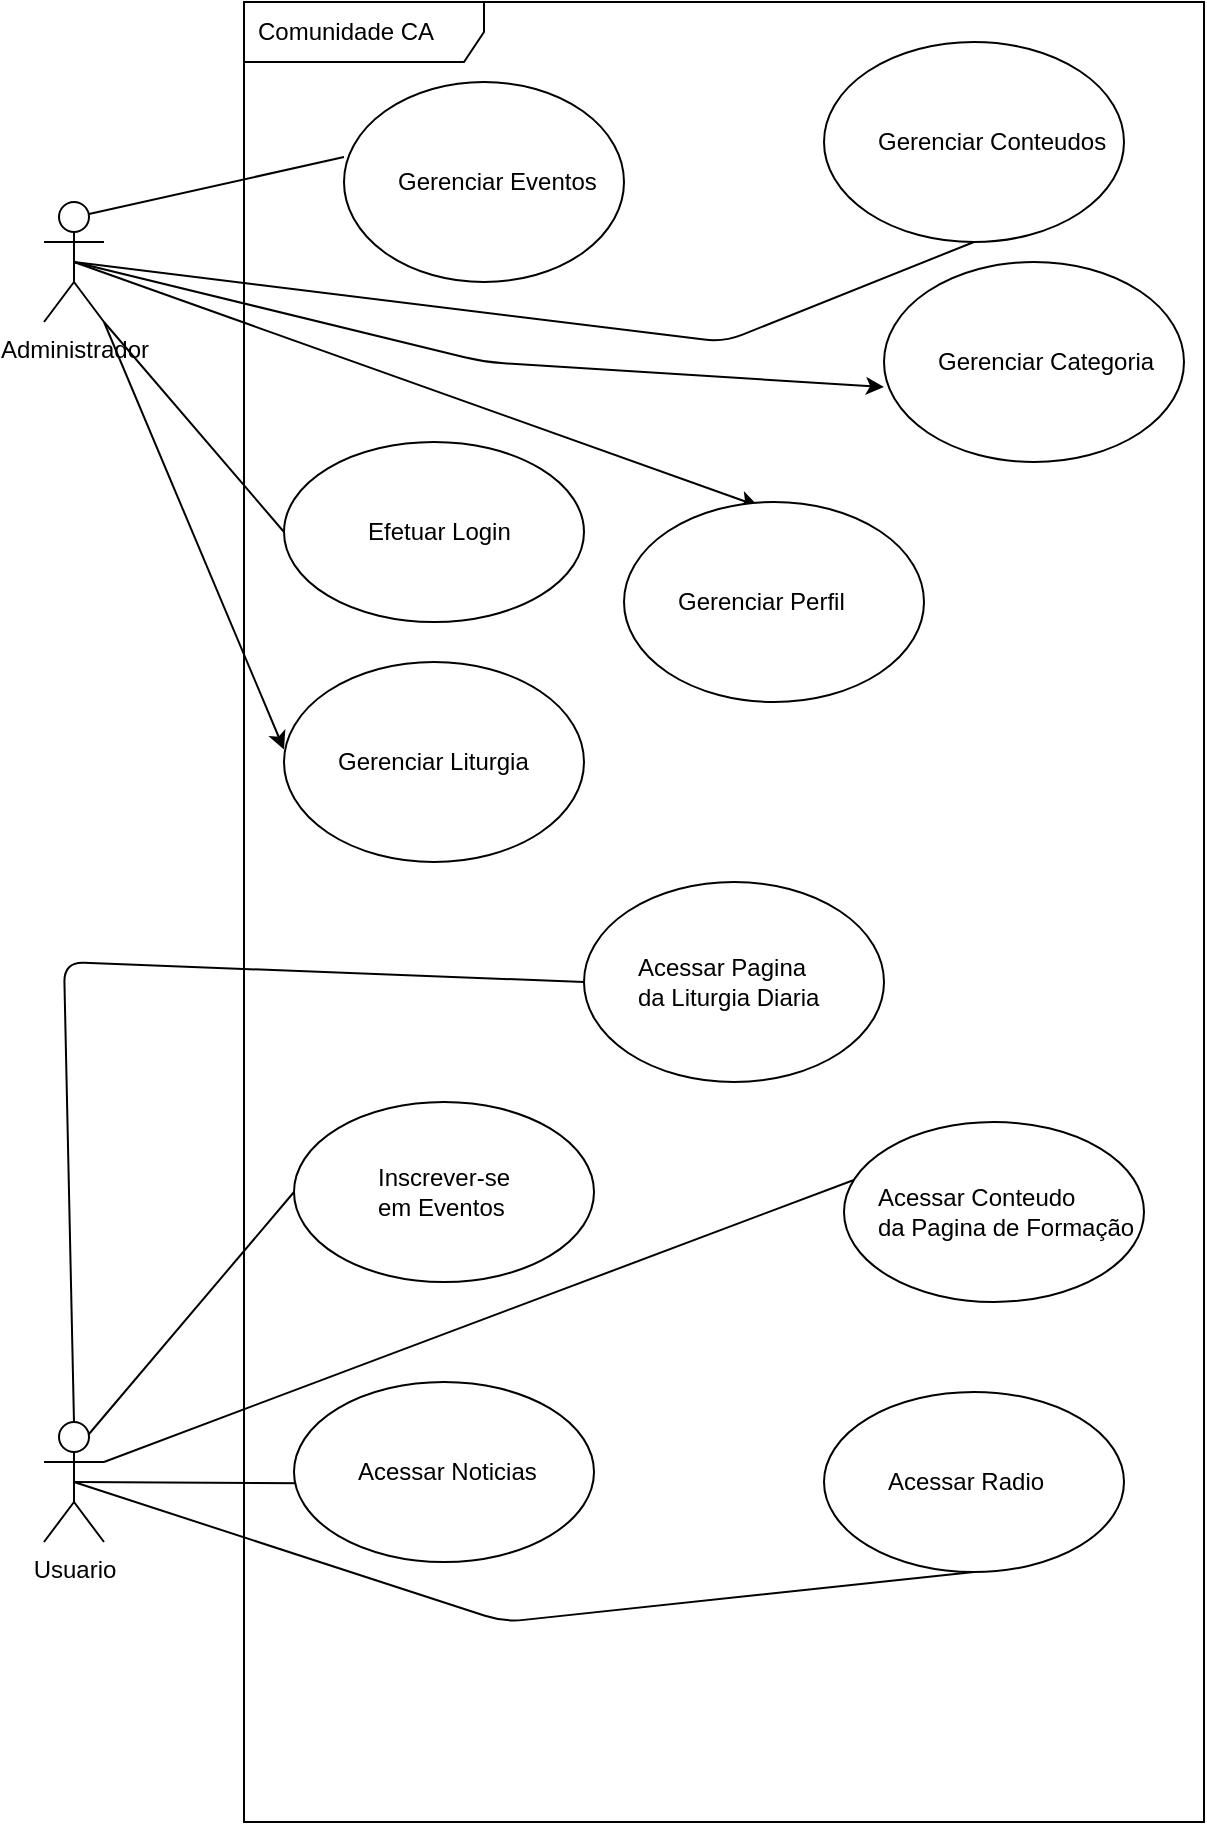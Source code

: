 <mxfile>
    <diagram id="0hxxPOFm6Uc_w8TaYOb-" name="Visão Geral - Dominio">
        <mxGraphModel dx="940" dy="531" grid="1" gridSize="10" guides="1" tooltips="1" connect="1" arrows="1" fold="1" page="1" pageScale="1" pageWidth="850" pageHeight="1100" math="0" shadow="0">
            <root>
                <mxCell id="0"/>
                <mxCell id="1" parent="0"/>
                <mxCell id="2" value="Comunidade CA" style="shape=umlFrame;whiteSpace=wrap;html=1;width=120;height=30;boundedLbl=1;verticalAlign=middle;align=left;spacingLeft=5;" parent="1" vertex="1">
                    <mxGeometry x="260" y="80" width="480" height="910" as="geometry"/>
                </mxCell>
                <mxCell id="36" style="edgeStyle=none;html=1;exitX=0.75;exitY=0.1;exitDx=0;exitDy=0;exitPerimeter=0;entryX=0;entryY=0;entryDx=0;entryDy=0;endArrow=none;endFill=0;" parent="1" source="3" target="9" edge="1">
                    <mxGeometry relative="1" as="geometry"/>
                </mxCell>
                <mxCell id="37" style="edgeStyle=none;html=1;exitX=0.5;exitY=0.5;exitDx=0;exitDy=0;exitPerimeter=0;entryX=0.5;entryY=1;entryDx=0;entryDy=0;endArrow=none;endFill=0;" parent="1" source="3" target="14" edge="1">
                    <mxGeometry relative="1" as="geometry">
                        <Array as="points">
                            <mxPoint x="500" y="250"/>
                        </Array>
                    </mxGeometry>
                </mxCell>
                <mxCell id="38" style="edgeStyle=none;html=1;exitX=1;exitY=1;exitDx=0;exitDy=0;exitPerimeter=0;entryX=0;entryY=0.5;entryDx=0;entryDy=0;endArrow=none;endFill=0;" parent="1" source="3" target="12" edge="1">
                    <mxGeometry relative="1" as="geometry"/>
                </mxCell>
                <mxCell id="56" style="edgeStyle=none;html=1;exitX=0.5;exitY=0.5;exitDx=0;exitDy=0;exitPerimeter=0;entryX=0;entryY=1;entryDx=0;entryDy=0;" edge="1" parent="1" source="3" target="53">
                    <mxGeometry relative="1" as="geometry">
                        <Array as="points">
                            <mxPoint x="380" y="260"/>
                        </Array>
                    </mxGeometry>
                </mxCell>
                <mxCell id="57" style="edgeStyle=none;html=1;exitX=1;exitY=1;exitDx=0;exitDy=0;exitPerimeter=0;entryX=0;entryY=0.25;entryDx=0;entryDy=0;" edge="1" parent="1" source="3" target="50">
                    <mxGeometry relative="1" as="geometry"/>
                </mxCell>
                <mxCell id="58" style="edgeStyle=none;html=1;exitX=0.5;exitY=0.5;exitDx=0;exitDy=0;exitPerimeter=0;entryX=0.447;entryY=0.02;entryDx=0;entryDy=0;entryPerimeter=0;" edge="1" parent="1" source="3" target="54">
                    <mxGeometry relative="1" as="geometry"/>
                </mxCell>
                <mxCell id="3" value="Administrador" style="shape=umlActor;verticalLabelPosition=bottom;verticalAlign=top;html=1;" parent="1" vertex="1">
                    <mxGeometry x="160" y="180" width="30" height="60" as="geometry"/>
                </mxCell>
                <mxCell id="35" style="edgeStyle=none;html=1;exitX=0.5;exitY=0;exitDx=0;exitDy=0;exitPerimeter=0;entryX=0;entryY=0.5;entryDx=0;entryDy=0;endArrow=none;endFill=0;" parent="1" source="4" target="21" edge="1">
                    <mxGeometry relative="1" as="geometry">
                        <Array as="points">
                            <mxPoint x="170" y="560"/>
                        </Array>
                    </mxGeometry>
                </mxCell>
                <mxCell id="41" style="edgeStyle=none;html=1;exitX=0.75;exitY=0.1;exitDx=0;exitDy=0;exitPerimeter=0;entryX=0;entryY=0.5;entryDx=0;entryDy=0;endArrow=none;endFill=0;" parent="1" source="4" target="23" edge="1">
                    <mxGeometry relative="1" as="geometry"/>
                </mxCell>
                <mxCell id="42" style="edgeStyle=none;html=1;exitX=1;exitY=0.333;exitDx=0;exitDy=0;exitPerimeter=0;entryX=0.033;entryY=0.322;entryDx=0;entryDy=0;entryPerimeter=0;endArrow=none;endFill=0;" parent="1" source="4" target="25" edge="1">
                    <mxGeometry relative="1" as="geometry"/>
                </mxCell>
                <mxCell id="43" style="edgeStyle=none;html=1;exitX=0.5;exitY=0.5;exitDx=0;exitDy=0;exitPerimeter=0;entryX=0;entryY=0.75;entryDx=0;entryDy=0;endArrow=none;endFill=0;" parent="1" source="4" target="28" edge="1">
                    <mxGeometry relative="1" as="geometry"/>
                </mxCell>
                <mxCell id="48" style="edgeStyle=none;html=1;exitX=0.5;exitY=0.5;exitDx=0;exitDy=0;exitPerimeter=0;entryX=0.5;entryY=1;entryDx=0;entryDy=0;endArrow=none;endFill=0;" parent="1" source="4" target="46" edge="1">
                    <mxGeometry relative="1" as="geometry">
                        <Array as="points">
                            <mxPoint x="390" y="890"/>
                        </Array>
                    </mxGeometry>
                </mxCell>
                <mxCell id="4" value="Usuario" style="shape=umlActor;verticalLabelPosition=bottom;verticalAlign=top;html=1;" parent="1" vertex="1">
                    <mxGeometry x="160" y="790" width="30" height="60" as="geometry"/>
                </mxCell>
                <mxCell id="5" value="" style="shape=ellipse;container=1;horizontal=1;horizontalStack=0;resizeParent=1;resizeParentMax=0;resizeLast=0;html=1;dashed=0;collapsible=0;" parent="1" vertex="1">
                    <mxGeometry x="310" y="120" width="140" height="100" as="geometry"/>
                </mxCell>
                <mxCell id="9" value="Gerenciar Eventos" style="text;html=1;align=left;verticalAlign=middle;rotatable=0;spacingLeft=25;fillColor=none;strokeColor=none;" parent="5" vertex="1">
                    <mxGeometry x="-0.003" y="37.5" width="140" height="25" as="geometry"/>
                </mxCell>
                <mxCell id="12" value="" style="shape=ellipse;container=1;horizontal=1;horizontalStack=0;resizeParent=1;resizeParentMax=0;resizeLast=0;html=1;dashed=0;collapsible=0;" parent="1" vertex="1">
                    <mxGeometry x="280" y="300" width="150" height="90" as="geometry"/>
                </mxCell>
                <mxCell id="13" value="Efetuar Login" style="text;html=1;align=left;verticalAlign=middle;rotatable=0;spacingLeft=25;fillColor=none;strokeColor=none;" parent="12" vertex="1">
                    <mxGeometry x="15" y="33.75" width="150" height="22.5" as="geometry"/>
                </mxCell>
                <mxCell id="14" value="" style="shape=ellipse;container=1;horizontal=1;horizontalStack=0;resizeParent=1;resizeParentMax=0;resizeLast=0;html=1;dashed=0;collapsible=0;" parent="1" vertex="1">
                    <mxGeometry x="550" y="100" width="150" height="100" as="geometry"/>
                </mxCell>
                <mxCell id="15" value="Gerenciar Conteudos" style="text;html=1;align=left;verticalAlign=middle;rotatable=0;spacingLeft=25;fillColor=none;strokeColor=none;" parent="14" vertex="1">
                    <mxGeometry x="-0.003" y="37.5" width="150" height="25" as="geometry"/>
                </mxCell>
                <mxCell id="20" value="" style="shape=ellipse;container=1;horizontal=1;horizontalStack=0;resizeParent=1;resizeParentMax=0;resizeLast=0;html=1;dashed=0;collapsible=0;" parent="1" vertex="1">
                    <mxGeometry x="430" y="520" width="150" height="100" as="geometry"/>
                </mxCell>
                <mxCell id="21" value="Acessar Pagina&lt;br&gt;da Liturgia Diaria" style="text;html=1;align=left;verticalAlign=middle;rotatable=0;spacingLeft=25;fillColor=none;strokeColor=none;" parent="20" vertex="1">
                    <mxGeometry y="37.5" width="150" height="25" as="geometry"/>
                </mxCell>
                <mxCell id="23" value="" style="shape=ellipse;container=1;horizontal=1;horizontalStack=0;resizeParent=1;resizeParentMax=0;resizeLast=0;html=1;dashed=0;collapsible=0;" parent="1" vertex="1">
                    <mxGeometry x="285" y="630" width="150" height="90" as="geometry"/>
                </mxCell>
                <mxCell id="24" value="Inscrever-se&amp;nbsp;&lt;br&gt;em Eventos" style="text;html=1;align=left;verticalAlign=middle;rotatable=0;spacingLeft=25;fillColor=none;strokeColor=none;" parent="23" vertex="1">
                    <mxGeometry x="15" y="33.75" width="150" height="22.5" as="geometry"/>
                </mxCell>
                <mxCell id="25" value="" style="shape=ellipse;container=1;horizontal=1;horizontalStack=0;resizeParent=1;resizeParentMax=0;resizeLast=0;html=1;dashed=0;collapsible=0;" parent="1" vertex="1">
                    <mxGeometry x="560" y="640" width="150" height="90" as="geometry"/>
                </mxCell>
                <mxCell id="26" value="Acessar Conteudo&lt;br&gt;da Pagina de Formação" style="text;html=1;align=left;verticalAlign=middle;rotatable=0;spacingLeft=25;fillColor=none;strokeColor=none;" parent="25" vertex="1">
                    <mxGeometry x="-10" y="33.75" width="150" height="22.5" as="geometry"/>
                </mxCell>
                <mxCell id="27" value="" style="shape=ellipse;container=1;horizontal=1;horizontalStack=0;resizeParent=1;resizeParentMax=0;resizeLast=0;html=1;dashed=0;collapsible=0;" parent="1" vertex="1">
                    <mxGeometry x="285" y="770" width="150" height="90" as="geometry"/>
                </mxCell>
                <mxCell id="28" value="Acessar Noticias" style="text;html=1;align=left;verticalAlign=middle;rotatable=0;spacingLeft=25;fillColor=none;strokeColor=none;" parent="27" vertex="1">
                    <mxGeometry x="5" y="33.75" width="150" height="22.5" as="geometry"/>
                </mxCell>
                <mxCell id="46" value="" style="shape=ellipse;container=1;horizontal=1;horizontalStack=0;resizeParent=1;resizeParentMax=0;resizeLast=0;html=1;dashed=0;collapsible=0;" parent="1" vertex="1">
                    <mxGeometry x="550" y="775" width="150" height="90" as="geometry"/>
                </mxCell>
                <mxCell id="47" value="Acessar Radio" style="text;html=1;align=left;verticalAlign=middle;rotatable=0;spacingLeft=25;fillColor=none;strokeColor=none;" parent="46" vertex="1">
                    <mxGeometry x="5" y="33.75" width="150" height="22.5" as="geometry"/>
                </mxCell>
                <mxCell id="49" value="" style="shape=ellipse;container=1;horizontal=1;horizontalStack=0;resizeParent=1;resizeParentMax=0;resizeLast=0;html=1;dashed=0;collapsible=0;" vertex="1" parent="1">
                    <mxGeometry x="280" y="410" width="150" height="100" as="geometry"/>
                </mxCell>
                <mxCell id="50" value="Gerenciar Liturgia" style="text;html=1;align=left;verticalAlign=middle;rotatable=0;spacingLeft=25;fillColor=none;strokeColor=none;" vertex="1" parent="49">
                    <mxGeometry y="37.5" width="150" height="25" as="geometry"/>
                </mxCell>
                <mxCell id="52" value="" style="shape=ellipse;container=1;horizontal=1;horizontalStack=0;resizeParent=1;resizeParentMax=0;resizeLast=0;html=1;dashed=0;collapsible=0;" vertex="1" parent="1">
                    <mxGeometry x="580" y="210" width="150" height="100" as="geometry"/>
                </mxCell>
                <mxCell id="53" value="Gerenciar Categoria" style="text;html=1;align=left;verticalAlign=middle;rotatable=0;spacingLeft=25;fillColor=none;strokeColor=none;" vertex="1" parent="52">
                    <mxGeometry y="37.5" width="150" height="25" as="geometry"/>
                </mxCell>
                <mxCell id="54" value="" style="shape=ellipse;container=1;horizontal=1;horizontalStack=0;resizeParent=1;resizeParentMax=0;resizeLast=0;html=1;dashed=0;collapsible=0;" vertex="1" parent="1">
                    <mxGeometry x="450" y="330" width="150" height="100" as="geometry"/>
                </mxCell>
                <mxCell id="55" value="Gerenciar Perfil" style="text;html=1;align=left;verticalAlign=middle;rotatable=0;spacingLeft=25;fillColor=none;strokeColor=none;" vertex="1" parent="54">
                    <mxGeometry y="37.5" width="150" height="25" as="geometry"/>
                </mxCell>
            </root>
        </mxGraphModel>
    </diagram>
    <diagram id="aGxuCg01QMyWyhgW4vE_" name="SubDominio - Gerenciar Eventos">
        <mxGraphModel dx="940" dy="531" grid="1" gridSize="10" guides="1" tooltips="1" connect="1" arrows="1" fold="1" page="1" pageScale="1" pageWidth="850" pageHeight="1100" math="0" shadow="0">
            <root>
                <mxCell id="0"/>
                <mxCell id="1" parent="0"/>
                <mxCell id="6Inm6NlYa3Wz1wjpo4FU-1" value="Gerenciar Eventos" style="shape=umlFrame;whiteSpace=wrap;html=1;width=120;height=30;boundedLbl=1;verticalAlign=middle;align=left;spacingLeft=5;" parent="1" vertex="1">
                    <mxGeometry x="240" y="20" width="530" height="710" as="geometry"/>
                </mxCell>
                <mxCell id="31dzt4pg0xukwd-M_kUF-3" style="edgeStyle=none;html=1;exitX=0.5;exitY=0.5;exitDx=0;exitDy=0;exitPerimeter=0;entryX=0;entryY=0.75;entryDx=0;entryDy=0;endArrow=none;endFill=0;" parent="1" source="6Inm6NlYa3Wz1wjpo4FU-2" target="U5MDyHhpbuUzWsfLJzkc-2" edge="1">
                    <mxGeometry relative="1" as="geometry"/>
                </mxCell>
                <mxCell id="6Inm6NlYa3Wz1wjpo4FU-2" value="Administrador" style="shape=umlActor;verticalLabelPosition=bottom;verticalAlign=top;html=1;" parent="1" vertex="1">
                    <mxGeometry x="130" y="270" width="30" height="60" as="geometry"/>
                </mxCell>
                <mxCell id="U5MDyHhpbuUzWsfLJzkc-1" value="" style="shape=ellipse;container=1;horizontal=1;horizontalStack=0;resizeParent=1;resizeParentMax=0;resizeLast=0;html=1;dashed=0;collapsible=0;" parent="1" vertex="1">
                    <mxGeometry x="330" y="240" width="140" height="100" as="geometry"/>
                </mxCell>
                <mxCell id="U5MDyHhpbuUzWsfLJzkc-2" value="Gerenciar Eventos" style="text;html=1;align=left;verticalAlign=middle;rotatable=0;spacingLeft=25;fillColor=none;strokeColor=none;" parent="U5MDyHhpbuUzWsfLJzkc-1" vertex="1">
                    <mxGeometry x="-0.003" y="37.5" width="140" height="25" as="geometry"/>
                </mxCell>
                <mxCell id="EhYDPZNPeIZ0CWKqwFnv-3" value="" style="shape=ellipse;container=1;horizontal=1;horizontalStack=0;resizeParent=1;resizeParentMax=0;resizeLast=0;html=1;dashed=0;collapsible=0;" parent="1" vertex="1">
                    <mxGeometry x="570" y="150" width="110" height="60" as="geometry"/>
                </mxCell>
                <mxCell id="EhYDPZNPeIZ0CWKqwFnv-4" value="Criar Evento" style="text;html=1;align=left;verticalAlign=middle;rotatable=0;spacingLeft=25;fillColor=none;strokeColor=none;" parent="EhYDPZNPeIZ0CWKqwFnv-3" vertex="1">
                    <mxGeometry x="-0.003" y="22.5" width="110" height="15" as="geometry"/>
                </mxCell>
                <mxCell id="4QAOHooEI_unv2t4fbtj-2" value="&amp;lt;&amp;lt;extend&amp;gt;&amp;gt;" style="html=1;verticalAlign=bottom;labelBackgroundColor=none;endArrow=open;endFill=0;dashed=1;entryX=0.779;entryY=0.1;entryDx=0;entryDy=0;entryPerimeter=0;" parent="EhYDPZNPeIZ0CWKqwFnv-3" target="U5MDyHhpbuUzWsfLJzkc-1" edge="1">
                    <mxGeometry width="160" relative="1" as="geometry">
                        <mxPoint y="30" as="sourcePoint"/>
                        <mxPoint x="160" y="30" as="targetPoint"/>
                    </mxGeometry>
                </mxCell>
                <mxCell id="EhYDPZNPeIZ0CWKqwFnv-5" value="Editar Evento" style="shape=ellipse;container=1;horizontal=1;horizontalStack=0;resizeParent=1;resizeParentMax=0;resizeLast=0;html=1;dashed=0;collapsible=0;" parent="1" vertex="1">
                    <mxGeometry x="590" y="260" width="110" height="60" as="geometry"/>
                </mxCell>
                <mxCell id="EhYDPZNPeIZ0CWKqwFnv-7" value="Deletar Evento" style="shape=ellipse;container=1;horizontal=1;horizontalStack=0;resizeParent=1;resizeParentMax=0;resizeLast=0;html=1;dashed=0;collapsible=0;" parent="1" vertex="1">
                    <mxGeometry x="600" y="370" width="110" height="50" as="geometry"/>
                </mxCell>
                <mxCell id="4QAOHooEI_unv2t4fbtj-3" value="&amp;lt;&amp;lt;extend&amp;gt;&amp;gt;" style="html=1;verticalAlign=bottom;labelBackgroundColor=none;endArrow=open;endFill=0;dashed=1;entryX=1;entryY=0.25;entryDx=0;entryDy=0;exitX=0;exitY=0.5;exitDx=0;exitDy=0;" parent="1" source="EhYDPZNPeIZ0CWKqwFnv-5" target="U5MDyHhpbuUzWsfLJzkc-2" edge="1">
                    <mxGeometry width="160" relative="1" as="geometry">
                        <mxPoint x="500" y="170" as="sourcePoint"/>
                        <mxPoint x="409.06" y="200" as="targetPoint"/>
                    </mxGeometry>
                </mxCell>
                <mxCell id="4QAOHooEI_unv2t4fbtj-4" value="&amp;lt;&amp;lt;extend&amp;gt;&amp;gt;" style="html=1;verticalAlign=bottom;labelBackgroundColor=none;endArrow=open;endFill=0;dashed=1;entryX=0.971;entryY=0.71;entryDx=0;entryDy=0;exitX=0;exitY=0.5;exitDx=0;exitDy=0;entryPerimeter=0;" parent="1" source="EhYDPZNPeIZ0CWKqwFnv-7" target="U5MDyHhpbuUzWsfLJzkc-1" edge="1">
                    <mxGeometry width="160" relative="1" as="geometry">
                        <mxPoint x="510" y="180" as="sourcePoint"/>
                        <mxPoint x="419.06" y="210" as="targetPoint"/>
                    </mxGeometry>
                </mxCell>
            </root>
        </mxGraphModel>
    </diagram>
    <diagram id="2o1PRvnQ755xkNWafYQV" name="SubDominio - Gerenciar Noticias">
        <mxGraphModel dx="940" dy="531" grid="1" gridSize="10" guides="1" tooltips="1" connect="1" arrows="1" fold="1" page="1" pageScale="1" pageWidth="850" pageHeight="1100" math="0" shadow="0">
            <root>
                <mxCell id="0"/>
                <mxCell id="1" parent="0"/>
                <mxCell id="ZnEwfNJtE8yCpb6ineLl-1" value="Gerenciar Noticias" style="shape=umlFrame;whiteSpace=wrap;html=1;width=120;height=30;boundedLbl=1;verticalAlign=middle;align=left;spacingLeft=5;" parent="1" vertex="1">
                    <mxGeometry x="270" y="90" width="340" height="420" as="geometry"/>
                </mxCell>
                <mxCell id="tCKrkk7GfQ-yUTg-gnky-3" style="edgeStyle=none;html=1;exitX=0.5;exitY=0.5;exitDx=0;exitDy=0;exitPerimeter=0;entryX=0;entryY=0.75;entryDx=0;entryDy=0;endArrow=none;endFill=0;" parent="1" source="8OI_9qQgcEZaoRYVXorz-1" target="O1NbaAP9LyGKBXqFn3Nt-2" edge="1">
                    <mxGeometry relative="1" as="geometry"/>
                </mxCell>
                <mxCell id="8OI_9qQgcEZaoRYVXorz-1" value="Administrador" style="shape=umlActor;verticalLabelPosition=bottom;verticalAlign=top;html=1;" parent="1" vertex="1">
                    <mxGeometry x="160" y="230" width="30" height="60" as="geometry"/>
                </mxCell>
                <mxCell id="O1NbaAP9LyGKBXqFn3Nt-1" value="" style="shape=ellipse;container=1;horizontal=1;horizontalStack=0;resizeParent=1;resizeParentMax=0;resizeLast=0;html=1;dashed=0;collapsible=0;" parent="1" vertex="1">
                    <mxGeometry x="300" y="230" width="150" height="100" as="geometry"/>
                </mxCell>
                <mxCell id="O1NbaAP9LyGKBXqFn3Nt-2" value="Gerenciar Noticias" style="text;html=1;align=left;verticalAlign=middle;rotatable=0;spacingLeft=25;fillColor=none;strokeColor=none;" parent="O1NbaAP9LyGKBXqFn3Nt-1" vertex="1">
                    <mxGeometry x="-0.003" y="37.5" width="150" height="25" as="geometry"/>
                </mxCell>
                <mxCell id="Cy7xaR_unbDg4KQAt5sd-1" value="Criar Noticia" style="shape=ellipse;container=1;horizontal=1;horizontalStack=0;resizeParent=1;resizeParentMax=0;resizeLast=0;html=1;dashed=0;collapsible=0;" parent="1" vertex="1">
                    <mxGeometry x="480" y="190" width="110" height="50" as="geometry"/>
                </mxCell>
                <mxCell id="Cy7xaR_unbDg4KQAt5sd-2" value="&amp;lt;&amp;lt;extend&amp;gt;&amp;gt;" style="html=1;verticalAlign=bottom;labelBackgroundColor=none;endArrow=open;endFill=0;dashed=1;entryX=0.873;entryY=0.16;entryDx=0;entryDy=0;entryPerimeter=0;" parent="Cy7xaR_unbDg4KQAt5sd-1" target="O1NbaAP9LyGKBXqFn3Nt-1" edge="1">
                    <mxGeometry width="160" relative="1" as="geometry">
                        <mxPoint y="20" as="sourcePoint"/>
                        <mxPoint x="160" y="20" as="targetPoint"/>
                    </mxGeometry>
                </mxCell>
                <mxCell id="fDRv56c1v6eQhlb0mF8P-1" value="Editar Noticia" style="shape=ellipse;container=1;horizontal=1;horizontalStack=0;resizeParent=1;resizeParentMax=0;resizeLast=0;html=1;dashed=0;collapsible=0;" parent="1" vertex="1">
                    <mxGeometry x="480" y="280" width="110" height="40" as="geometry"/>
                </mxCell>
                <mxCell id="fDRv56c1v6eQhlb0mF8P-2" value="&amp;lt;&amp;lt;extend&amp;gt;&amp;gt;" style="html=1;verticalAlign=bottom;labelBackgroundColor=none;endArrow=open;endFill=0;dashed=1;entryX=1;entryY=0.75;entryDx=0;entryDy=0;" parent="fDRv56c1v6eQhlb0mF8P-1" target="O1NbaAP9LyGKBXqFn3Nt-2" edge="1">
                    <mxGeometry width="160" relative="1" as="geometry">
                        <mxPoint y="20" as="sourcePoint"/>
                        <mxPoint x="160" y="20" as="targetPoint"/>
                    </mxGeometry>
                </mxCell>
                <mxCell id="tCKrkk7GfQ-yUTg-gnky-1" value="Deletar Noticia" style="shape=ellipse;container=1;horizontal=1;horizontalStack=0;resizeParent=1;resizeParentMax=0;resizeLast=0;html=1;dashed=0;collapsible=0;" parent="1" vertex="1">
                    <mxGeometry x="480" y="350" width="110" height="40" as="geometry"/>
                </mxCell>
                <mxCell id="tCKrkk7GfQ-yUTg-gnky-2" value="&amp;lt;&amp;lt;extend&amp;gt;&amp;gt;" style="html=1;verticalAlign=bottom;labelBackgroundColor=none;endArrow=open;endFill=0;dashed=1;entryX=0.9;entryY=0.79;entryDx=0;entryDy=0;entryPerimeter=0;" parent="tCKrkk7GfQ-yUTg-gnky-1" target="O1NbaAP9LyGKBXqFn3Nt-1" edge="1">
                    <mxGeometry width="160" relative="1" as="geometry">
                        <mxPoint y="15" as="sourcePoint"/>
                        <mxPoint x="160" y="15" as="targetPoint"/>
                    </mxGeometry>
                </mxCell>
            </root>
        </mxGraphModel>
    </diagram>
    <diagram id="oX8wQ4CgbMROv_lNQZGd" name="SubDominio - Gerenciar Pagina de Formação">
        <mxGraphModel dx="940" dy="531" grid="1" gridSize="10" guides="1" tooltips="1" connect="1" arrows="1" fold="1" page="1" pageScale="1" pageWidth="850" pageHeight="1100" math="0" shadow="0">
            <root>
                <mxCell id="0"/>
                <mxCell id="1" parent="0"/>
                <mxCell id="phD-6i7n3mqdyTl3F394-1" value="Gerenciar Pagina de Formação" style="shape=umlFrame;whiteSpace=wrap;html=1;width=120;height=30;boundedLbl=1;verticalAlign=middle;align=left;spacingLeft=5;" parent="1" vertex="1">
                    <mxGeometry x="250" y="160" width="340" height="480" as="geometry"/>
                </mxCell>
                <mxCell id="K-ovFi5sKMznCgNk6Nsc-3" style="edgeStyle=none;html=1;exitX=0.5;exitY=0.5;exitDx=0;exitDy=0;exitPerimeter=0;entryX=0;entryY=0.5;entryDx=0;entryDy=0;endArrow=none;endFill=0;" parent="1" source="phD-6i7n3mqdyTl3F394-2" target="K-ovFi5sKMznCgNk6Nsc-1" edge="1">
                    <mxGeometry relative="1" as="geometry"/>
                </mxCell>
                <mxCell id="phD-6i7n3mqdyTl3F394-2" value="Administrador" style="shape=umlActor;verticalLabelPosition=bottom;verticalAlign=top;html=1;" parent="1" vertex="1">
                    <mxGeometry x="160" y="330" width="30" height="60" as="geometry"/>
                </mxCell>
                <mxCell id="K-ovFi5sKMznCgNk6Nsc-1" value="" style="shape=ellipse;container=1;horizontal=1;horizontalStack=0;resizeParent=1;resizeParentMax=0;resizeLast=0;html=1;dashed=0;collapsible=0;" parent="1" vertex="1">
                    <mxGeometry x="290" y="320" width="150" height="100" as="geometry"/>
                </mxCell>
                <mxCell id="K-ovFi5sKMznCgNk6Nsc-2" value="Gerenciar Pagina&lt;br&gt;de Formação" style="text;html=1;align=left;verticalAlign=middle;rotatable=0;spacingLeft=25;fillColor=none;strokeColor=none;" parent="K-ovFi5sKMznCgNk6Nsc-1" vertex="1">
                    <mxGeometry y="37.5" width="150" height="25" as="geometry"/>
                </mxCell>
                <mxCell id="zorjGd_AS-JRIOTCv3_l-1" value="Criar Conteudo&lt;br&gt;de Formação" style="shape=ellipse;container=1;horizontal=1;horizontalStack=0;resizeParent=1;resizeParentMax=0;resizeLast=0;html=1;dashed=0;collapsible=0;" parent="1" vertex="1">
                    <mxGeometry x="470" y="270" width="110" height="50" as="geometry"/>
                </mxCell>
                <mxCell id="zorjGd_AS-JRIOTCv3_l-2" value="&amp;lt;&amp;lt;extend&amp;gt;&amp;gt;" style="html=1;verticalAlign=bottom;labelBackgroundColor=none;endArrow=open;endFill=0;dashed=1;entryX=0.8;entryY=0.08;entryDx=0;entryDy=0;entryPerimeter=0;" parent="zorjGd_AS-JRIOTCv3_l-1" target="K-ovFi5sKMznCgNk6Nsc-1" edge="1">
                    <mxGeometry width="160" relative="1" as="geometry">
                        <mxPoint y="20" as="sourcePoint"/>
                        <mxPoint x="160" y="20" as="targetPoint"/>
                    </mxGeometry>
                </mxCell>
                <mxCell id="wamp2qQUlnUkxQHGi30q-1" value="Editar Conteudo&lt;br&gt;de Formação" style="shape=ellipse;container=1;horizontal=1;horizontalStack=0;resizeParent=1;resizeParentMax=0;resizeLast=0;html=1;dashed=0;collapsible=0;" parent="1" vertex="1">
                    <mxGeometry x="470" y="370" width="110" height="50" as="geometry"/>
                </mxCell>
                <mxCell id="wamp2qQUlnUkxQHGi30q-2" value="&amp;lt;&amp;lt;extend&amp;gt;&amp;gt;" style="html=1;verticalAlign=bottom;labelBackgroundColor=none;endArrow=open;endFill=0;dashed=1;entryX=1;entryY=0.5;entryDx=0;entryDy=0;" parent="wamp2qQUlnUkxQHGi30q-1" target="K-ovFi5sKMznCgNk6Nsc-1" edge="1">
                    <mxGeometry width="160" relative="1" as="geometry">
                        <mxPoint y="25" as="sourcePoint"/>
                        <mxPoint x="160" y="25" as="targetPoint"/>
                    </mxGeometry>
                </mxCell>
                <mxCell id="rf63l4MB7LikPr7J93t0-1" value="Deletar Conteudo&lt;br&gt;de Formação" style="shape=ellipse;container=1;horizontal=1;horizontalStack=0;resizeParent=1;resizeParentMax=0;resizeLast=0;html=1;dashed=0;collapsible=0;" parent="1" vertex="1">
                    <mxGeometry x="460" y="450" width="110" height="60" as="geometry"/>
                </mxCell>
                <mxCell id="rf63l4MB7LikPr7J93t0-2" value="&amp;lt;&amp;lt;extend&amp;gt;&amp;gt;" style="html=1;verticalAlign=bottom;labelBackgroundColor=none;endArrow=open;endFill=0;dashed=1;entryX=0.8;entryY=0.9;entryDx=0;entryDy=0;entryPerimeter=0;" parent="rf63l4MB7LikPr7J93t0-1" target="K-ovFi5sKMznCgNk6Nsc-1" edge="1">
                    <mxGeometry width="160" relative="1" as="geometry">
                        <mxPoint y="30" as="sourcePoint"/>
                        <mxPoint x="160" y="30" as="targetPoint"/>
                    </mxGeometry>
                </mxCell>
            </root>
        </mxGraphModel>
    </diagram>
</mxfile>